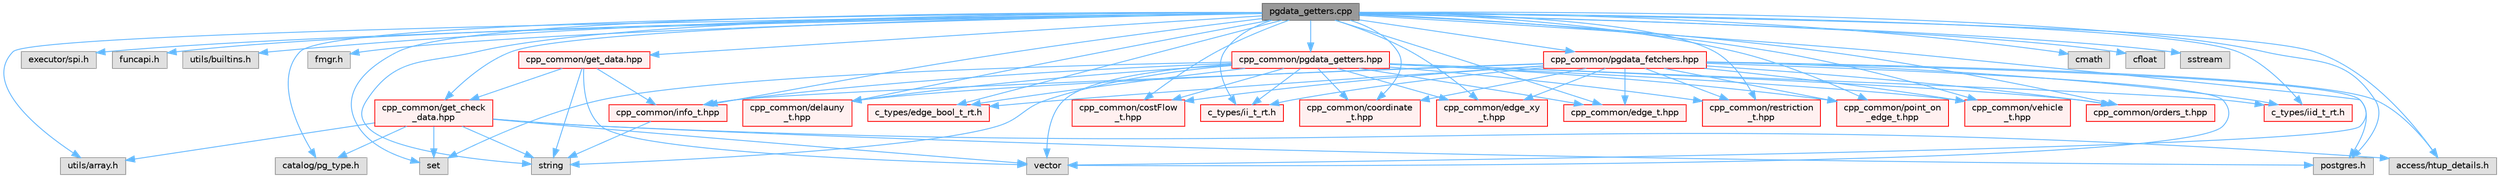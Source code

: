 digraph "pgdata_getters.cpp"
{
 // LATEX_PDF_SIZE
  bgcolor="transparent";
  edge [fontname=Helvetica,fontsize=10,labelfontname=Helvetica,labelfontsize=10];
  node [fontname=Helvetica,fontsize=10,shape=box,height=0.2,width=0.4];
  Node1 [id="Node000001",label="pgdata_getters.cpp",height=0.2,width=0.4,color="gray40", fillcolor="grey60", style="filled", fontcolor="black",tooltip=" "];
  Node1 -> Node2 [id="edge1_Node000001_Node000002",color="steelblue1",style="solid",tooltip=" "];
  Node2 [id="Node000002",label="postgres.h",height=0.2,width=0.4,color="grey60", fillcolor="#E0E0E0", style="filled",tooltip=" "];
  Node1 -> Node3 [id="edge2_Node000001_Node000003",color="steelblue1",style="solid",tooltip=" "];
  Node3 [id="Node000003",label="executor/spi.h",height=0.2,width=0.4,color="grey60", fillcolor="#E0E0E0", style="filled",tooltip=" "];
  Node1 -> Node4 [id="edge3_Node000001_Node000004",color="steelblue1",style="solid",tooltip=" "];
  Node4 [id="Node000004",label="funcapi.h",height=0.2,width=0.4,color="grey60", fillcolor="#E0E0E0", style="filled",tooltip=" "];
  Node1 -> Node5 [id="edge4_Node000001_Node000005",color="steelblue1",style="solid",tooltip=" "];
  Node5 [id="Node000005",label="utils/builtins.h",height=0.2,width=0.4,color="grey60", fillcolor="#E0E0E0", style="filled",tooltip=" "];
  Node1 -> Node6 [id="edge5_Node000001_Node000006",color="steelblue1",style="solid",tooltip=" "];
  Node6 [id="Node000006",label="access/htup_details.h",height=0.2,width=0.4,color="grey60", fillcolor="#E0E0E0", style="filled",tooltip=" "];
  Node1 -> Node7 [id="edge6_Node000001_Node000007",color="steelblue1",style="solid",tooltip=" "];
  Node7 [id="Node000007",label="fmgr.h",height=0.2,width=0.4,color="grey60", fillcolor="#E0E0E0", style="filled",tooltip=" "];
  Node1 -> Node8 [id="edge7_Node000001_Node000008",color="steelblue1",style="solid",tooltip=" "];
  Node8 [id="Node000008",label="utils/array.h",height=0.2,width=0.4,color="grey60", fillcolor="#E0E0E0", style="filled",tooltip=" "];
  Node1 -> Node9 [id="edge8_Node000001_Node000009",color="steelblue1",style="solid",tooltip=" "];
  Node9 [id="Node000009",label="catalog/pg_type.h",height=0.2,width=0.4,color="grey60", fillcolor="#E0E0E0", style="filled",tooltip=" "];
  Node1 -> Node10 [id="edge9_Node000001_Node000010",color="steelblue1",style="solid",tooltip=" "];
  Node10 [id="Node000010",label="cpp_common/pgdata_getters.hpp",height=0.2,width=0.4,color="red", fillcolor="#FFF0F0", style="filled",URL="$pgdata__getters_8hpp.html",tooltip=" "];
  Node10 -> Node13 [id="edge10_Node000010_Node000013",color="steelblue1",style="solid",tooltip=" "];
  Node13 [id="Node000013",label="string",height=0.2,width=0.4,color="grey60", fillcolor="#E0E0E0", style="filled",tooltip=" "];
  Node10 -> Node14 [id="edge11_Node000010_Node000014",color="steelblue1",style="solid",tooltip=" "];
  Node14 [id="Node000014",label="set",height=0.2,width=0.4,color="grey60", fillcolor="#E0E0E0", style="filled",tooltip=" "];
  Node10 -> Node15 [id="edge12_Node000010_Node000015",color="steelblue1",style="solid",tooltip=" "];
  Node15 [id="Node000015",label="vector",height=0.2,width=0.4,color="grey60", fillcolor="#E0E0E0", style="filled",tooltip=" "];
  Node10 -> Node16 [id="edge13_Node000010_Node000016",color="steelblue1",style="solid",tooltip=" "];
  Node16 [id="Node000016",label="cpp_common/info_t.hpp",height=0.2,width=0.4,color="red", fillcolor="#FFF0F0", style="filled",URL="$info__t_8hpp.html",tooltip=" "];
  Node16 -> Node13 [id="edge14_Node000016_Node000013",color="steelblue1",style="solid",tooltip=" "];
  Node10 -> Node17 [id="edge15_Node000010_Node000017",color="steelblue1",style="solid",tooltip=" "];
  Node17 [id="Node000017",label="c_types/ii_t_rt.h",height=0.2,width=0.4,color="red", fillcolor="#FFF0F0", style="filled",URL="$ii__t__rt_8h.html",tooltip=" "];
  Node10 -> Node19 [id="edge16_Node000010_Node000019",color="steelblue1",style="solid",tooltip=" "];
  Node19 [id="Node000019",label="cpp_common/coordinate\l_t.hpp",height=0.2,width=0.4,color="red", fillcolor="#FFF0F0", style="filled",URL="$coordinate__t_8hpp.html",tooltip=" "];
  Node10 -> Node20 [id="edge17_Node000010_Node000020",color="steelblue1",style="solid",tooltip=" "];
  Node20 [id="Node000020",label="cpp_common/delauny\l_t.hpp",height=0.2,width=0.4,color="red", fillcolor="#FFF0F0", style="filled",URL="$delauny__t_8hpp.html",tooltip=" "];
  Node10 -> Node21 [id="edge18_Node000010_Node000021",color="steelblue1",style="solid",tooltip=" "];
  Node21 [id="Node000021",label="c_types/edge_bool_t_rt.h",height=0.2,width=0.4,color="red", fillcolor="#FFF0F0", style="filled",URL="$edge__bool__t__rt_8h.html",tooltip=" "];
  Node10 -> Node23 [id="edge19_Node000010_Node000023",color="steelblue1",style="solid",tooltip=" "];
  Node23 [id="Node000023",label="cpp_common/costFlow\l_t.hpp",height=0.2,width=0.4,color="red", fillcolor="#FFF0F0", style="filled",URL="$costFlow__t_8hpp.html",tooltip=" "];
  Node10 -> Node24 [id="edge20_Node000010_Node000024",color="steelblue1",style="solid",tooltip=" "];
  Node24 [id="Node000024",label="cpp_common/edge_xy\l_t.hpp",height=0.2,width=0.4,color="red", fillcolor="#FFF0F0", style="filled",URL="$edge__xy__t_8hpp.html",tooltip=" "];
  Node10 -> Node25 [id="edge21_Node000010_Node000025",color="steelblue1",style="solid",tooltip=" "];
  Node25 [id="Node000025",label="cpp_common/edge_t.hpp",height=0.2,width=0.4,color="red", fillcolor="#FFF0F0", style="filled",URL="$edge__t_8hpp.html",tooltip=" "];
  Node10 -> Node26 [id="edge22_Node000010_Node000026",color="steelblue1",style="solid",tooltip=" "];
  Node26 [id="Node000026",label="c_types/iid_t_rt.h",height=0.2,width=0.4,color="red", fillcolor="#FFF0F0", style="filled",URL="$iid__t__rt_8h.html",tooltip=" "];
  Node10 -> Node27 [id="edge23_Node000010_Node000027",color="steelblue1",style="solid",tooltip=" "];
  Node27 [id="Node000027",label="cpp_common/orders_t.hpp",height=0.2,width=0.4,color="red", fillcolor="#FFF0F0", style="filled",URL="$orders__t_8hpp.html",tooltip=" "];
  Node10 -> Node28 [id="edge24_Node000010_Node000028",color="steelblue1",style="solid",tooltip=" "];
  Node28 [id="Node000028",label="cpp_common/restriction\l_t.hpp",height=0.2,width=0.4,color="red", fillcolor="#FFF0F0", style="filled",URL="$restriction__t_8hpp.html",tooltip=" "];
  Node10 -> Node29 [id="edge25_Node000010_Node000029",color="steelblue1",style="solid",tooltip=" "];
  Node29 [id="Node000029",label="cpp_common/point_on\l_edge_t.hpp",height=0.2,width=0.4,color="red", fillcolor="#FFF0F0", style="filled",URL="$point__on__edge__t_8hpp.html",tooltip=" "];
  Node10 -> Node30 [id="edge26_Node000010_Node000030",color="steelblue1",style="solid",tooltip=" "];
  Node30 [id="Node000030",label="cpp_common/vehicle\l_t.hpp",height=0.2,width=0.4,color="red", fillcolor="#FFF0F0", style="filled",URL="$vehicle__t_8hpp.html",tooltip=" "];
  Node1 -> Node15 [id="edge27_Node000001_Node000015",color="steelblue1",style="solid",tooltip=" "];
  Node1 -> Node13 [id="edge28_Node000001_Node000013",color="steelblue1",style="solid",tooltip=" "];
  Node1 -> Node31 [id="edge29_Node000001_Node000031",color="steelblue1",style="solid",tooltip=" "];
  Node31 [id="Node000031",label="cmath",height=0.2,width=0.4,color="grey60", fillcolor="#E0E0E0", style="filled",tooltip=" "];
  Node1 -> Node32 [id="edge30_Node000001_Node000032",color="steelblue1",style="solid",tooltip=" "];
  Node32 [id="Node000032",label="cfloat",height=0.2,width=0.4,color="grey60", fillcolor="#E0E0E0", style="filled",tooltip=" "];
  Node1 -> Node33 [id="edge31_Node000001_Node000033",color="steelblue1",style="solid",tooltip=" "];
  Node33 [id="Node000033",label="sstream",height=0.2,width=0.4,color="grey60", fillcolor="#E0E0E0", style="filled",tooltip=" "];
  Node1 -> Node14 [id="edge32_Node000001_Node000014",color="steelblue1",style="solid",tooltip=" "];
  Node1 -> Node34 [id="edge33_Node000001_Node000034",color="steelblue1",style="solid",tooltip=" "];
  Node34 [id="Node000034",label="cpp_common/get_data.hpp",height=0.2,width=0.4,color="red", fillcolor="#FFF0F0", style="filled",URL="$get__data_8hpp.html",tooltip=" "];
  Node34 -> Node15 [id="edge34_Node000034_Node000015",color="steelblue1",style="solid",tooltip=" "];
  Node34 -> Node13 [id="edge35_Node000034_Node000013",color="steelblue1",style="solid",tooltip=" "];
  Node34 -> Node16 [id="edge36_Node000034_Node000016",color="steelblue1",style="solid",tooltip=" "];
  Node34 -> Node37 [id="edge37_Node000034_Node000037",color="steelblue1",style="solid",tooltip=" "];
  Node37 [id="Node000037",label="cpp_common/get_check\l_data.hpp",height=0.2,width=0.4,color="red", fillcolor="#FFF0F0", style="filled",URL="$get__check__data_8hpp.html",tooltip=" "];
  Node37 -> Node2 [id="edge38_Node000037_Node000002",color="steelblue1",style="solid",tooltip=" "];
  Node37 -> Node8 [id="edge39_Node000037_Node000008",color="steelblue1",style="solid",tooltip=" "];
  Node37 -> Node6 [id="edge40_Node000037_Node000006",color="steelblue1",style="solid",tooltip=" "];
  Node37 -> Node9 [id="edge41_Node000037_Node000009",color="steelblue1",style="solid",tooltip=" "];
  Node37 -> Node14 [id="edge42_Node000037_Node000014",color="steelblue1",style="solid",tooltip=" "];
  Node37 -> Node13 [id="edge43_Node000037_Node000013",color="steelblue1",style="solid",tooltip=" "];
  Node37 -> Node15 [id="edge44_Node000037_Node000015",color="steelblue1",style="solid",tooltip=" "];
  Node1 -> Node37 [id="edge45_Node000001_Node000037",color="steelblue1",style="solid",tooltip=" "];
  Node1 -> Node39 [id="edge46_Node000001_Node000039",color="steelblue1",style="solid",tooltip=" "];
  Node39 [id="Node000039",label="cpp_common/pgdata_fetchers.hpp",height=0.2,width=0.4,color="red", fillcolor="#FFF0F0", style="filled",URL="$pgdata__fetchers_8hpp.html",tooltip=" "];
  Node39 -> Node2 [id="edge47_Node000039_Node000002",color="steelblue1",style="solid",tooltip=" "];
  Node39 -> Node6 [id="edge48_Node000039_Node000006",color="steelblue1",style="solid",tooltip=" "];
  Node39 -> Node15 [id="edge49_Node000039_Node000015",color="steelblue1",style="solid",tooltip=" "];
  Node39 -> Node16 [id="edge50_Node000039_Node000016",color="steelblue1",style="solid",tooltip=" "];
  Node39 -> Node17 [id="edge51_Node000039_Node000017",color="steelblue1",style="solid",tooltip=" "];
  Node39 -> Node19 [id="edge52_Node000039_Node000019",color="steelblue1",style="solid",tooltip=" "];
  Node39 -> Node20 [id="edge53_Node000039_Node000020",color="steelblue1",style="solid",tooltip=" "];
  Node39 -> Node21 [id="edge54_Node000039_Node000021",color="steelblue1",style="solid",tooltip=" "];
  Node39 -> Node23 [id="edge55_Node000039_Node000023",color="steelblue1",style="solid",tooltip=" "];
  Node39 -> Node24 [id="edge56_Node000039_Node000024",color="steelblue1",style="solid",tooltip=" "];
  Node39 -> Node25 [id="edge57_Node000039_Node000025",color="steelblue1",style="solid",tooltip=" "];
  Node39 -> Node26 [id="edge58_Node000039_Node000026",color="steelblue1",style="solid",tooltip=" "];
  Node39 -> Node27 [id="edge59_Node000039_Node000027",color="steelblue1",style="solid",tooltip=" "];
  Node39 -> Node28 [id="edge60_Node000039_Node000028",color="steelblue1",style="solid",tooltip=" "];
  Node39 -> Node29 [id="edge61_Node000039_Node000029",color="steelblue1",style="solid",tooltip=" "];
  Node39 -> Node30 [id="edge62_Node000039_Node000030",color="steelblue1",style="solid",tooltip=" "];
  Node1 -> Node16 [id="edge63_Node000001_Node000016",color="steelblue1",style="solid",tooltip=" "];
  Node1 -> Node19 [id="edge64_Node000001_Node000019",color="steelblue1",style="solid",tooltip=" "];
  Node1 -> Node23 [id="edge65_Node000001_Node000023",color="steelblue1",style="solid",tooltip=" "];
  Node1 -> Node17 [id="edge66_Node000001_Node000017",color="steelblue1",style="solid",tooltip=" "];
  Node1 -> Node26 [id="edge67_Node000001_Node000026",color="steelblue1",style="solid",tooltip=" "];
  Node1 -> Node20 [id="edge68_Node000001_Node000020",color="steelblue1",style="solid",tooltip=" "];
  Node1 -> Node25 [id="edge69_Node000001_Node000025",color="steelblue1",style="solid",tooltip=" "];
  Node1 -> Node21 [id="edge70_Node000001_Node000021",color="steelblue1",style="solid",tooltip=" "];
  Node1 -> Node24 [id="edge71_Node000001_Node000024",color="steelblue1",style="solid",tooltip=" "];
  Node1 -> Node27 [id="edge72_Node000001_Node000027",color="steelblue1",style="solid",tooltip=" "];
  Node1 -> Node30 [id="edge73_Node000001_Node000030",color="steelblue1",style="solid",tooltip=" "];
  Node1 -> Node29 [id="edge74_Node000001_Node000029",color="steelblue1",style="solid",tooltip=" "];
  Node1 -> Node28 [id="edge75_Node000001_Node000028",color="steelblue1",style="solid",tooltip=" "];
}
